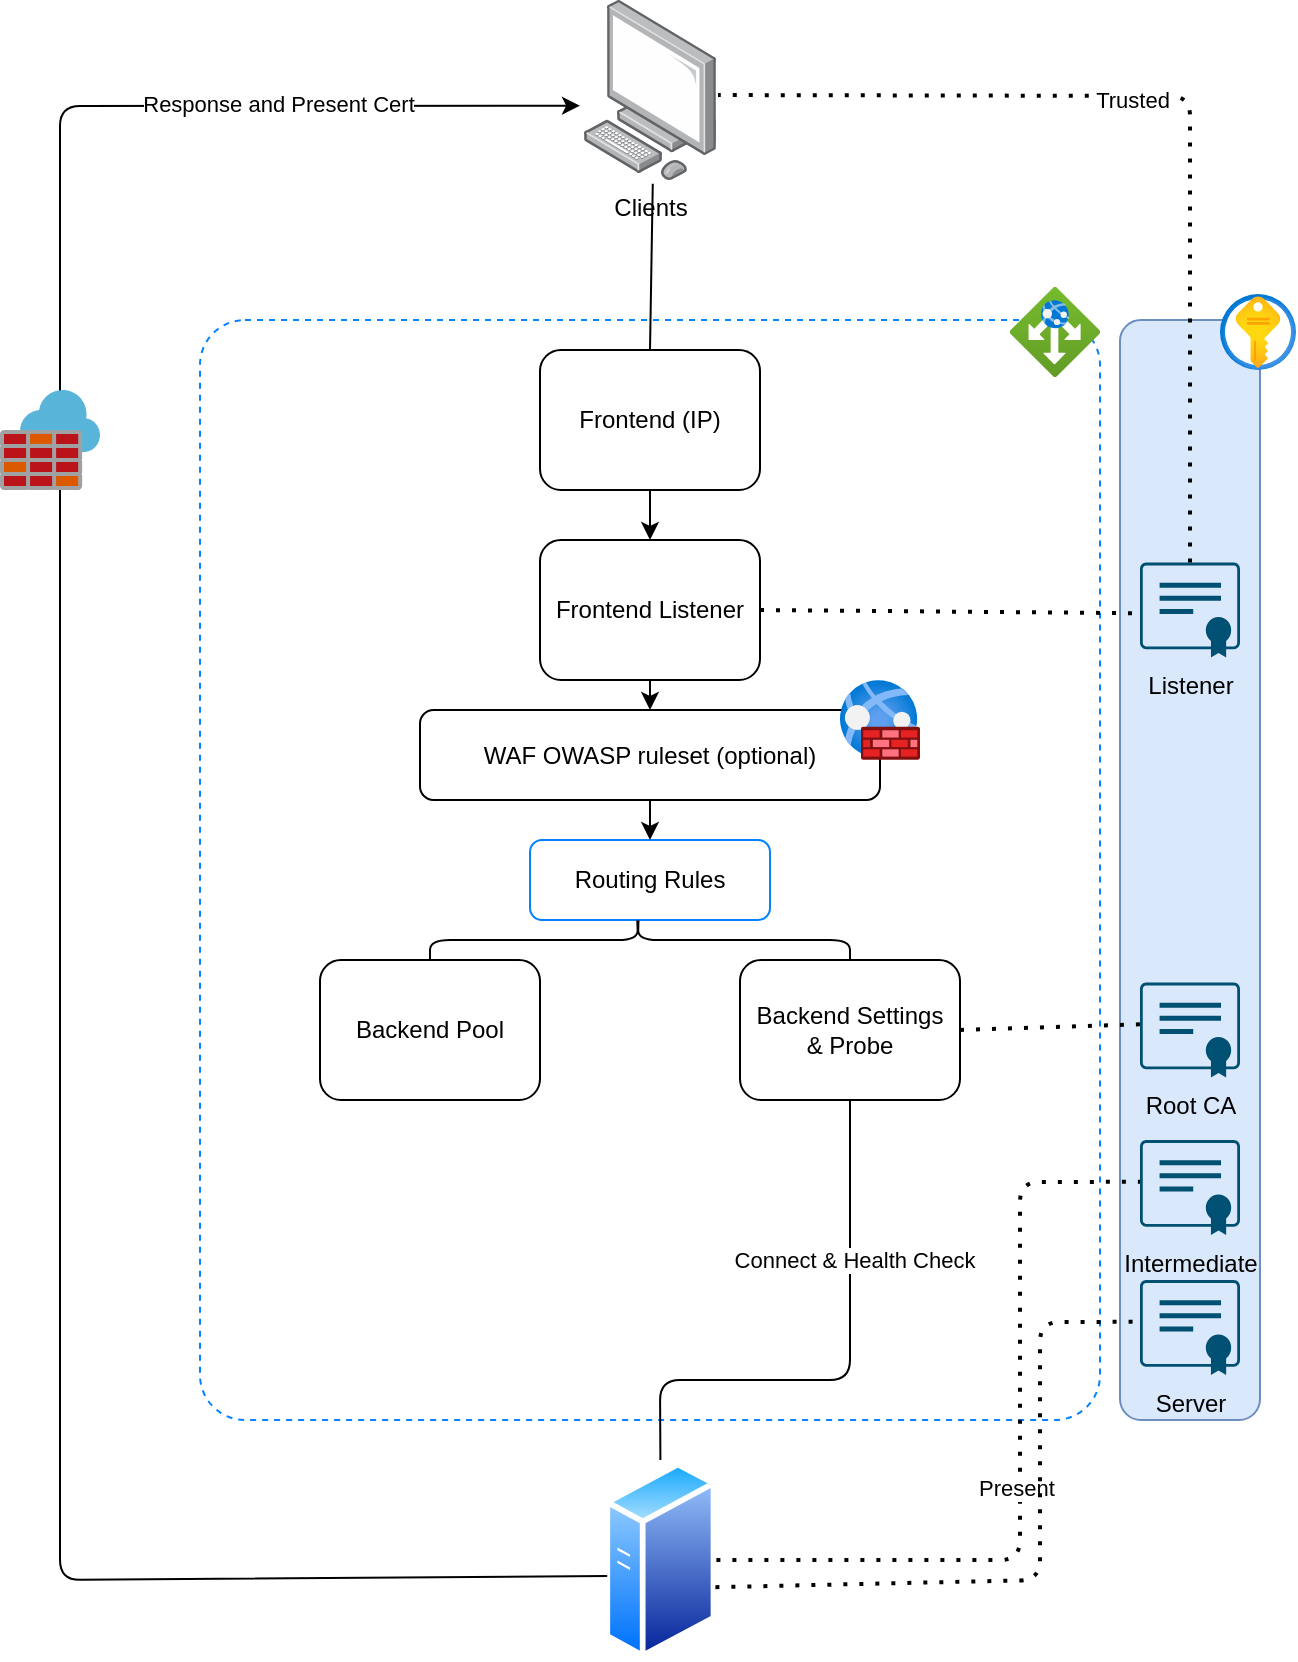 <mxfile version="14.5.1" type="device"><diagram id="EjGBXw4MVLtT2KSi5Sdw" name="Page-1"><mxGraphModel dx="2652" dy="1044" grid="1" gridSize="10" guides="1" tooltips="1" connect="1" arrows="1" fold="1" page="1" pageScale="1" pageWidth="827" pageHeight="1169" math="0" shadow="0"><root><mxCell id="0"/><mxCell id="1" parent="0"/><mxCell id="HbJsTT4dlgvT78bBzkRH-4" value="" style="rounded=1;whiteSpace=wrap;html=1;dashed=1;strokeColor=#0582FF;fillColor=none;arcSize=5;" vertex="1" parent="1"><mxGeometry x="160" y="390" width="450" height="550" as="geometry"/></mxCell><mxCell id="HbJsTT4dlgvT78bBzkRH-8" value="Frontend (IP)" style="rounded=1;whiteSpace=wrap;html=1;" vertex="1" parent="1"><mxGeometry x="330" y="405" width="110" height="70" as="geometry"/></mxCell><mxCell id="HbJsTT4dlgvT78bBzkRH-9" value="Clients" style="points=[];aspect=fixed;html=1;align=center;shadow=0;dashed=0;image;image=img/lib/allied_telesis/computer_and_terminals/Personal_Computer.svg;strokeColor=#0582FF;fillColor=none;" vertex="1" parent="1"><mxGeometry x="351.79" y="230" width="66.41" height="90" as="geometry"/></mxCell><mxCell id="HbJsTT4dlgvT78bBzkRH-13" value="Frontend Listener" style="rounded=1;whiteSpace=wrap;html=1;" vertex="1" parent="1"><mxGeometry x="330" y="500" width="110" height="70" as="geometry"/></mxCell><mxCell id="HbJsTT4dlgvT78bBzkRH-14" value="" style="rounded=1;whiteSpace=wrap;html=1;strokeColor=#6c8ebf;fillColor=#dae8fc;" vertex="1" parent="1"><mxGeometry x="620" y="390" width="70" height="550" as="geometry"/></mxCell><mxCell id="HbJsTT4dlgvT78bBzkRH-10" value="" style="aspect=fixed;html=1;points=[];align=center;image;fontSize=12;image=img/lib/azure2/security/Key_Vaults.svg;dashed=1;strokeColor=#0582FF;fillColor=none;" vertex="1" parent="1"><mxGeometry x="670" y="377" width="38" height="38" as="geometry"/></mxCell><mxCell id="HbJsTT4dlgvT78bBzkRH-15" value="" style="aspect=fixed;html=1;points=[];align=center;image;fontSize=12;image=img/lib/azure2/networking/Application_Gateways.svg;strokeColor=#0582FF;fillColor=#ffffff;" vertex="1" parent="1"><mxGeometry x="565" y="373.5" width="45" height="45" as="geometry"/></mxCell><mxCell id="HbJsTT4dlgvT78bBzkRH-16" value="" style="endArrow=classic;html=1;exitX=0.5;exitY=1;exitDx=0;exitDy=0;entryX=0.5;entryY=0;entryDx=0;entryDy=0;" edge="1" parent="1" source="HbJsTT4dlgvT78bBzkRH-8" target="HbJsTT4dlgvT78bBzkRH-13"><mxGeometry width="50" height="50" relative="1" as="geometry"><mxPoint x="620" y="550" as="sourcePoint"/><mxPoint x="670" y="500" as="targetPoint"/></mxGeometry></mxCell><mxCell id="HbJsTT4dlgvT78bBzkRH-17" value="Listener" style="points=[[0.015,0.015,0],[0.25,0,0],[0.5,0,0],[0.75,0,0],[0.985,0.015,0],[1,0.22,0],[1,0.44,0],[1,0.67,0],[0.985,0.89,0],[0,0.22,0],[0,0.44,0],[0,0.67,0],[0.015,0.89,0],[0.25,0.91,0],[0.5,0.91,0],[0.785,0.955,0]];verticalLabelPosition=bottom;html=1;verticalAlign=top;aspect=fixed;align=center;pointerEvents=1;shape=mxgraph.cisco19.x509_certificate;fillColor=#005073;strokeColor=none;" vertex="1" parent="1"><mxGeometry x="630" y="511.25" width="50" height="47.5" as="geometry"/></mxCell><mxCell id="HbJsTT4dlgvT78bBzkRH-18" value="" style="endArrow=none;dashed=1;html=1;dashPattern=1 3;strokeWidth=2;entryX=1.012;entryY=0.528;entryDx=0;entryDy=0;entryPerimeter=0;exitX=0.5;exitY=0;exitDx=0;exitDy=0;exitPerimeter=0;" edge="1" parent="1" source="HbJsTT4dlgvT78bBzkRH-17" target="HbJsTT4dlgvT78bBzkRH-9"><mxGeometry width="50" height="50" relative="1" as="geometry"><mxPoint x="620" y="550" as="sourcePoint"/><mxPoint x="670" y="500" as="targetPoint"/><Array as="points"><mxPoint x="655" y="278"/></Array></mxGeometry></mxCell><mxCell id="HbJsTT4dlgvT78bBzkRH-19" value="Trusted" style="edgeLabel;html=1;align=center;verticalAlign=middle;resizable=0;points=[];" vertex="1" connectable="0" parent="HbJsTT4dlgvT78bBzkRH-18"><mxGeometry x="0.117" y="2" relative="1" as="geometry"><mxPoint as="offset"/></mxGeometry></mxCell><mxCell id="HbJsTT4dlgvT78bBzkRH-20" value="" style="endArrow=none;dashed=1;html=1;dashPattern=1 3;strokeWidth=2;exitX=1;exitY=0.5;exitDx=0;exitDy=0;entryX=-0.009;entryY=0.534;entryDx=0;entryDy=0;entryPerimeter=0;" edge="1" parent="1" source="HbJsTT4dlgvT78bBzkRH-13" target="HbJsTT4dlgvT78bBzkRH-17"><mxGeometry width="50" height="50" relative="1" as="geometry"><mxPoint x="620" y="550" as="sourcePoint"/><mxPoint x="670" y="500" as="targetPoint"/></mxGeometry></mxCell><mxCell id="HbJsTT4dlgvT78bBzkRH-21" value="WAF OWASP ruleset (optional)" style="rounded=1;whiteSpace=wrap;html=1;" vertex="1" parent="1"><mxGeometry x="270" y="585" width="230" height="45" as="geometry"/></mxCell><mxCell id="HbJsTT4dlgvT78bBzkRH-22" value="" style="endArrow=classic;html=1;exitX=0.5;exitY=1;exitDx=0;exitDy=0;entryX=0.5;entryY=0;entryDx=0;entryDy=0;" edge="1" parent="1" source="HbJsTT4dlgvT78bBzkRH-13" target="HbJsTT4dlgvT78bBzkRH-21"><mxGeometry width="50" height="50" relative="1" as="geometry"><mxPoint x="510" y="700" as="sourcePoint"/><mxPoint x="560" y="650" as="targetPoint"/></mxGeometry></mxCell><mxCell id="HbJsTT4dlgvT78bBzkRH-23" value="Routing Rules" style="rounded=1;whiteSpace=wrap;html=1;strokeColor=#0582FF;fillColor=#ffffff;" vertex="1" parent="1"><mxGeometry x="325" y="650" width="120" height="40" as="geometry"/></mxCell><mxCell id="HbJsTT4dlgvT78bBzkRH-24" value="" style="endArrow=classic;html=1;exitX=0.5;exitY=1;exitDx=0;exitDy=0;entryX=0.5;entryY=0;entryDx=0;entryDy=0;" edge="1" parent="1" source="HbJsTT4dlgvT78bBzkRH-21" target="HbJsTT4dlgvT78bBzkRH-23"><mxGeometry width="50" height="50" relative="1" as="geometry"><mxPoint x="510" y="700" as="sourcePoint"/><mxPoint x="560" y="650" as="targetPoint"/></mxGeometry></mxCell><mxCell id="HbJsTT4dlgvT78bBzkRH-25" value="Backend Settings&lt;br&gt;&amp;amp; Probe" style="rounded=1;whiteSpace=wrap;html=1;" vertex="1" parent="1"><mxGeometry x="430" y="710" width="110" height="70" as="geometry"/></mxCell><mxCell id="HbJsTT4dlgvT78bBzkRH-26" value="Backend Pool" style="rounded=1;whiteSpace=wrap;html=1;" vertex="1" parent="1"><mxGeometry x="220" y="710" width="110" height="70" as="geometry"/></mxCell><mxCell id="HbJsTT4dlgvT78bBzkRH-27" value="" style="endArrow=none;html=1;entryX=0.5;entryY=0;entryDx=0;entryDy=0;exitX=0.452;exitY=1.005;exitDx=0;exitDy=0;exitPerimeter=0;" edge="1" parent="1" source="HbJsTT4dlgvT78bBzkRH-23" target="HbJsTT4dlgvT78bBzkRH-25"><mxGeometry width="50" height="50" relative="1" as="geometry"><mxPoint x="510" y="690" as="sourcePoint"/><mxPoint x="560" y="640" as="targetPoint"/><Array as="points"><mxPoint x="379" y="700"/><mxPoint x="485" y="700"/></Array></mxGeometry></mxCell><mxCell id="HbJsTT4dlgvT78bBzkRH-29" value="" style="endArrow=none;html=1;exitX=0.5;exitY=0;exitDx=0;exitDy=0;entryX=0.447;entryY=1.005;entryDx=0;entryDy=0;entryPerimeter=0;" edge="1" parent="1" source="HbJsTT4dlgvT78bBzkRH-26" target="HbJsTT4dlgvT78bBzkRH-23"><mxGeometry width="50" height="50" relative="1" as="geometry"><mxPoint x="510" y="690" as="sourcePoint"/><mxPoint x="560" y="640" as="targetPoint"/><Array as="points"><mxPoint x="275" y="700"/><mxPoint x="379" y="700"/></Array></mxGeometry></mxCell><mxCell id="HbJsTT4dlgvT78bBzkRH-30" value="Root CA" style="points=[[0.015,0.015,0],[0.25,0,0],[0.5,0,0],[0.75,0,0],[0.985,0.015,0],[1,0.22,0],[1,0.44,0],[1,0.67,0],[0.985,0.89,0],[0,0.22,0],[0,0.44,0],[0,0.67,0],[0.015,0.89,0],[0.25,0.91,0],[0.5,0.91,0],[0.785,0.955,0]];verticalLabelPosition=bottom;html=1;verticalAlign=top;aspect=fixed;align=center;pointerEvents=1;shape=mxgraph.cisco19.x509_certificate;fillColor=#005073;strokeColor=none;" vertex="1" parent="1"><mxGeometry x="630" y="721.25" width="50" height="47.5" as="geometry"/></mxCell><mxCell id="HbJsTT4dlgvT78bBzkRH-31" value="" style="endArrow=none;dashed=1;html=1;dashPattern=1 3;strokeWidth=2;exitX=1;exitY=0.5;exitDx=0;exitDy=0;entryX=0;entryY=0.44;entryDx=0;entryDy=0;entryPerimeter=0;" edge="1" parent="1" source="HbJsTT4dlgvT78bBzkRH-25" target="HbJsTT4dlgvT78bBzkRH-30"><mxGeometry width="50" height="50" relative="1" as="geometry"><mxPoint x="510" y="710" as="sourcePoint"/><mxPoint x="630" y="742" as="targetPoint"/></mxGeometry></mxCell><mxCell id="HbJsTT4dlgvT78bBzkRH-33" value="" style="aspect=fixed;perimeter=ellipsePerimeter;html=1;align=center;shadow=0;dashed=0;spacingTop=3;image;image=img/lib/active_directory/generic_server.svg;strokeColor=#0582FF;fillColor=#ffffff;" vertex="1" parent="1"><mxGeometry x="362.2" y="960" width="56" height="100" as="geometry"/></mxCell><mxCell id="HbJsTT4dlgvT78bBzkRH-34" value="Intermediate" style="points=[[0.015,0.015,0],[0.25,0,0],[0.5,0,0],[0.75,0,0],[0.985,0.015,0],[1,0.22,0],[1,0.44,0],[1,0.67,0],[0.985,0.89,0],[0,0.22,0],[0,0.44,0],[0,0.67,0],[0.015,0.89,0],[0.25,0.91,0],[0.5,0.91,0],[0.785,0.955,0]];verticalLabelPosition=bottom;html=1;verticalAlign=top;aspect=fixed;align=center;pointerEvents=1;shape=mxgraph.cisco19.x509_certificate;fillColor=#005073;strokeColor=none;" vertex="1" parent="1"><mxGeometry x="630" y="800" width="50" height="47.5" as="geometry"/></mxCell><mxCell id="HbJsTT4dlgvT78bBzkRH-35" value="Server" style="points=[[0.015,0.015,0],[0.25,0,0],[0.5,0,0],[0.75,0,0],[0.985,0.015,0],[1,0.22,0],[1,0.44,0],[1,0.67,0],[0.985,0.89,0],[0,0.22,0],[0,0.44,0],[0,0.67,0],[0.015,0.89,0],[0.25,0.91,0],[0.5,0.91,0],[0.785,0.955,0]];verticalLabelPosition=bottom;html=1;verticalAlign=top;aspect=fixed;align=center;pointerEvents=1;shape=mxgraph.cisco19.x509_certificate;fillColor=#005073;strokeColor=none;" vertex="1" parent="1"><mxGeometry x="630" y="870" width="50" height="47.5" as="geometry"/></mxCell><mxCell id="HbJsTT4dlgvT78bBzkRH-36" value="" style="endArrow=none;html=1;entryX=0.5;entryY=1;entryDx=0;entryDy=0;exitX=0.5;exitY=0;exitDx=0;exitDy=0;" edge="1" parent="1" source="HbJsTT4dlgvT78bBzkRH-33" target="HbJsTT4dlgvT78bBzkRH-25"><mxGeometry width="50" height="50" relative="1" as="geometry"><mxPoint x="670" y="970" as="sourcePoint"/><mxPoint x="720" y="920" as="targetPoint"/><Array as="points"><mxPoint x="390" y="920"/><mxPoint x="485" y="920"/></Array></mxGeometry></mxCell><mxCell id="HbJsTT4dlgvT78bBzkRH-47" value="Connect &amp;amp; Health Check" style="edgeLabel;html=1;align=center;verticalAlign=middle;resizable=0;points=[];" vertex="1" connectable="0" parent="HbJsTT4dlgvT78bBzkRH-36"><mxGeometry x="0.418" y="-2" relative="1" as="geometry"><mxPoint as="offset"/></mxGeometry></mxCell><mxCell id="HbJsTT4dlgvT78bBzkRH-40" value="" style="endArrow=none;dashed=1;html=1;dashPattern=1 3;strokeWidth=2;exitX=1;exitY=0.5;exitDx=0;exitDy=0;entryX=0;entryY=0.44;entryDx=0;entryDy=0;entryPerimeter=0;" edge="1" parent="1" source="HbJsTT4dlgvT78bBzkRH-33" target="HbJsTT4dlgvT78bBzkRH-34"><mxGeometry width="50" height="50" relative="1" as="geometry"><mxPoint x="670" y="700" as="sourcePoint"/><mxPoint x="720" y="650" as="targetPoint"/><Array as="points"><mxPoint x="570" y="1010"/><mxPoint x="570" y="821"/></Array></mxGeometry></mxCell><mxCell id="HbJsTT4dlgvT78bBzkRH-42" value="Present" style="edgeLabel;html=1;align=center;verticalAlign=middle;resizable=0;points=[];" vertex="1" connectable="0" parent="HbJsTT4dlgvT78bBzkRH-40"><mxGeometry x="-0.063" y="2" relative="1" as="geometry"><mxPoint as="offset"/></mxGeometry></mxCell><mxCell id="HbJsTT4dlgvT78bBzkRH-41" value="" style="endArrow=none;dashed=1;html=1;dashPattern=1 3;strokeWidth=2;exitX=0.991;exitY=0.636;exitDx=0;exitDy=0;entryX=0;entryY=0.44;entryDx=0;entryDy=0;entryPerimeter=0;exitPerimeter=0;" edge="1" parent="1" source="HbJsTT4dlgvT78bBzkRH-33" target="HbJsTT4dlgvT78bBzkRH-35"><mxGeometry width="50" height="50" relative="1" as="geometry"><mxPoint x="428.2" y="1020.0" as="sourcePoint"/><mxPoint x="640" y="830.9" as="targetPoint"/><Array as="points"><mxPoint x="580" y="1020"/><mxPoint x="580" y="891"/></Array></mxGeometry></mxCell><mxCell id="HbJsTT4dlgvT78bBzkRH-43" value="" style="endArrow=classic;html=1;exitX=0.025;exitY=0.58;exitDx=0;exitDy=0;exitPerimeter=0;entryX=-0.027;entryY=0.587;entryDx=0;entryDy=0;entryPerimeter=0;" edge="1" parent="1" source="HbJsTT4dlgvT78bBzkRH-33" target="HbJsTT4dlgvT78bBzkRH-9"><mxGeometry width="50" height="50" relative="1" as="geometry"><mxPoint x="300" y="830" as="sourcePoint"/><mxPoint x="350" y="780" as="targetPoint"/><Array as="points"><mxPoint x="90" y="1020"/><mxPoint x="90" y="283"/></Array></mxGeometry></mxCell><mxCell id="HbJsTT4dlgvT78bBzkRH-44" value="Response and Present Cert" style="edgeLabel;html=1;align=center;verticalAlign=middle;resizable=0;points=[];" vertex="1" connectable="0" parent="HbJsTT4dlgvT78bBzkRH-43"><mxGeometry x="0.762" y="1" relative="1" as="geometry"><mxPoint as="offset"/></mxGeometry></mxCell><mxCell id="HbJsTT4dlgvT78bBzkRH-45" value="" style="aspect=fixed;html=1;points=[];align=center;image;fontSize=12;image=img/lib/mscae/Azure_Firewall.svg;strokeColor=#0582FF;fillColor=#ffffff;" vertex="1" parent="1"><mxGeometry x="60" y="425" width="50" height="50" as="geometry"/></mxCell><mxCell id="HbJsTT4dlgvT78bBzkRH-46" value="" style="aspect=fixed;html=1;points=[];align=center;image;fontSize=12;image=img/lib/azure2/networking/Web_Application_Firewall_Policies_WAF.svg;strokeColor=#0582FF;fillColor=#ffffff;" vertex="1" parent="1"><mxGeometry x="480" y="570" width="40" height="40" as="geometry"/></mxCell><mxCell id="HbJsTT4dlgvT78bBzkRH-48" value="" style="endArrow=none;html=1;entryX=0.521;entryY=1.021;entryDx=0;entryDy=0;entryPerimeter=0;exitX=0.5;exitY=0;exitDx=0;exitDy=0;" edge="1" parent="1" source="HbJsTT4dlgvT78bBzkRH-8" target="HbJsTT4dlgvT78bBzkRH-9"><mxGeometry width="50" height="50" relative="1" as="geometry"><mxPoint x="-170" y="710" as="sourcePoint"/><mxPoint x="-120" y="660" as="targetPoint"/></mxGeometry></mxCell></root></mxGraphModel></diagram></mxfile>
